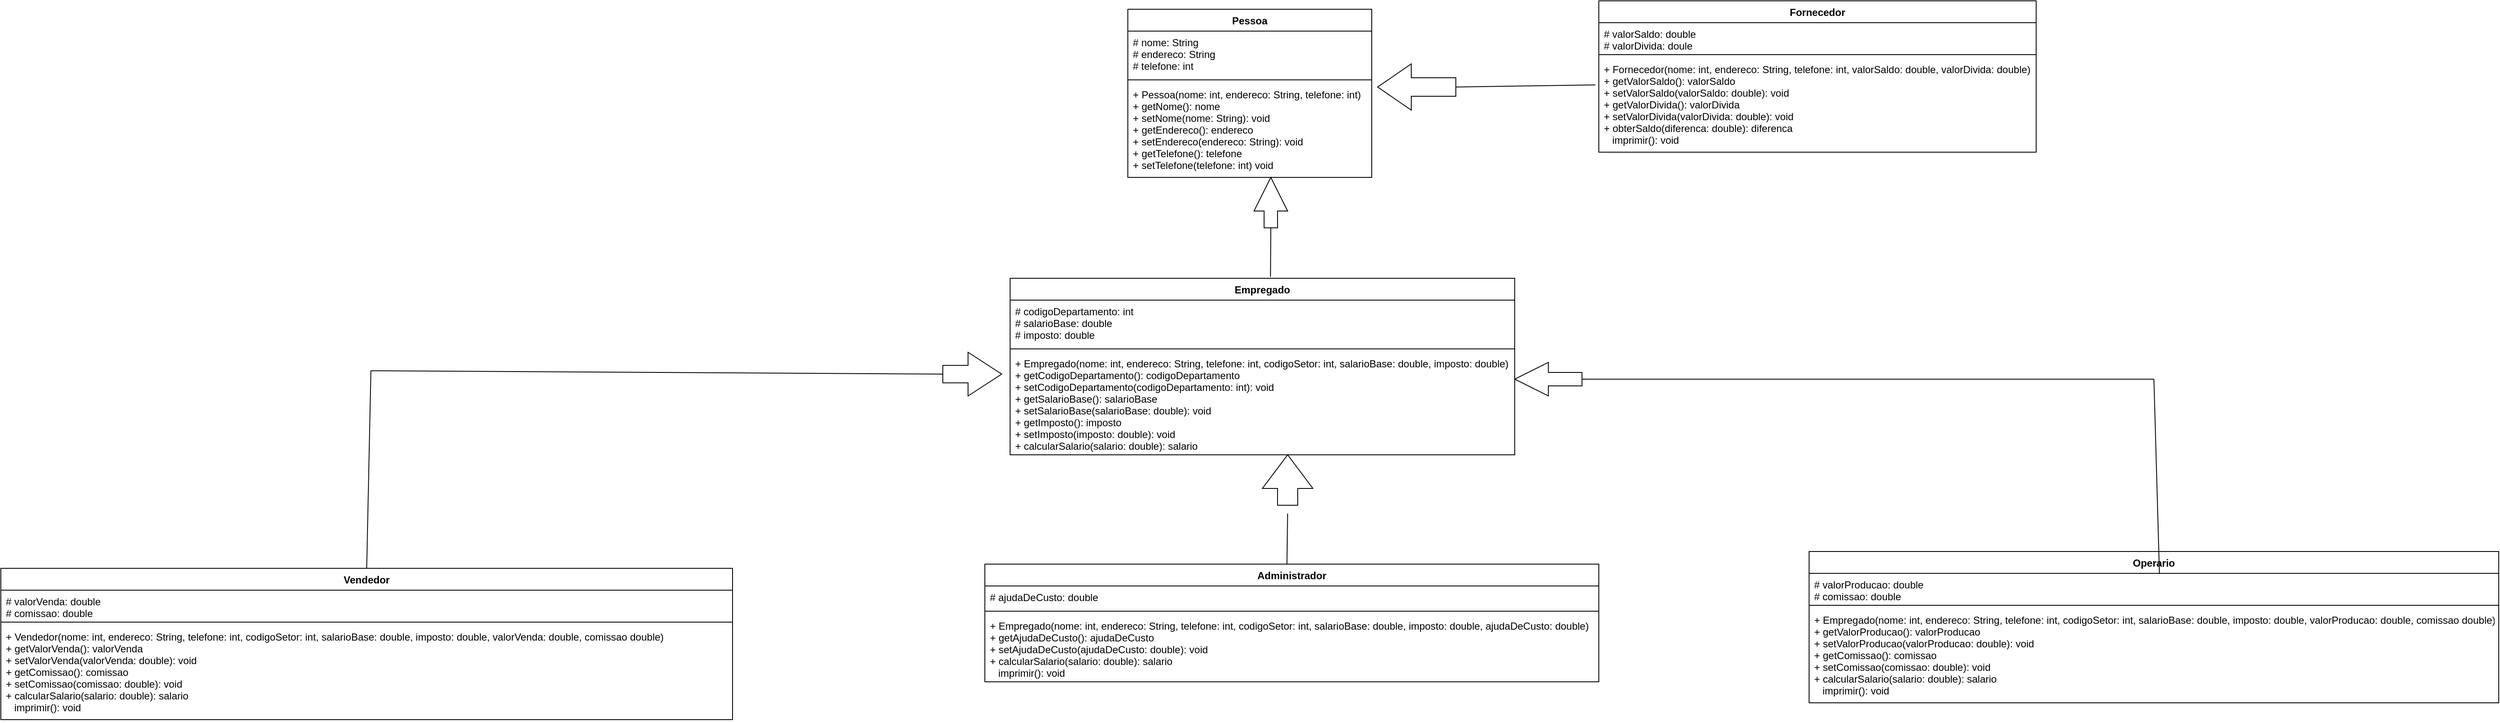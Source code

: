 <mxfile version="14.1.8" type="device"><diagram id="jLiCOq4i9PjvdO3-rFBS" name="Página-1"><mxGraphModel dx="1851" dy="1761" grid="1" gridSize="10" guides="1" tooltips="1" connect="1" arrows="1" fold="1" page="1" pageScale="1" pageWidth="827" pageHeight="1169" math="0" shadow="0"><root><mxCell id="0"/><mxCell id="1" parent="0"/><mxCell id="WeODCLiG49S0vQ6IMjJC-1" value="Pessoa" style="swimlane;fontStyle=1;align=center;verticalAlign=top;childLayout=stackLayout;horizontal=1;startSize=26;horizontalStack=0;resizeParent=1;resizeParentMax=0;resizeLast=0;collapsible=1;marginBottom=0;" parent="1" vertex="1"><mxGeometry x="530" y="-240" width="290" height="200" as="geometry"/></mxCell><mxCell id="WeODCLiG49S0vQ6IMjJC-2" value="# nome: String&#10;# endereco: String&#10;# telefone: int" style="text;strokeColor=none;fillColor=none;align=left;verticalAlign=top;spacingLeft=4;spacingRight=4;overflow=hidden;rotatable=0;points=[[0,0.5],[1,0.5]];portConstraint=eastwest;" parent="WeODCLiG49S0vQ6IMjJC-1" vertex="1"><mxGeometry y="26" width="290" height="54" as="geometry"/></mxCell><mxCell id="WeODCLiG49S0vQ6IMjJC-3" value="" style="line;strokeWidth=1;fillColor=none;align=left;verticalAlign=middle;spacingTop=-1;spacingLeft=3;spacingRight=3;rotatable=0;labelPosition=right;points=[];portConstraint=eastwest;" parent="WeODCLiG49S0vQ6IMjJC-1" vertex="1"><mxGeometry y="80" width="290" height="8" as="geometry"/></mxCell><mxCell id="WeODCLiG49S0vQ6IMjJC-4" value="+ Pessoa(nome: int, endereco: String, telefone: int)&#10;+ getNome(): nome&#10;+ setNome(nome: String): void&#10;+ getEndereco(): endereco&#10;+ setEndereco(endereco: String): void&#10;+ getTelefone(): telefone&#10;+ setTelefone(telefone: int) void&#10;" style="text;strokeColor=none;fillColor=none;align=left;verticalAlign=top;spacingLeft=4;spacingRight=4;overflow=hidden;rotatable=0;points=[[0,0.5],[1,0.5]];portConstraint=eastwest;" parent="WeODCLiG49S0vQ6IMjJC-1" vertex="1"><mxGeometry y="88" width="290" height="112" as="geometry"/></mxCell><mxCell id="WeODCLiG49S0vQ6IMjJC-9" value="Fornecedor" style="swimlane;fontStyle=1;align=center;verticalAlign=top;childLayout=stackLayout;horizontal=1;startSize=26;horizontalStack=0;resizeParent=1;resizeParentMax=0;resizeLast=0;collapsible=1;marginBottom=0;" parent="1" vertex="1"><mxGeometry x="1090" y="-250" width="520" height="180" as="geometry"/></mxCell><mxCell id="WeODCLiG49S0vQ6IMjJC-10" value="# valorSaldo: double&#10;# valorDivida: doule&#10;" style="text;strokeColor=none;fillColor=none;align=left;verticalAlign=top;spacingLeft=4;spacingRight=4;overflow=hidden;rotatable=0;points=[[0,0.5],[1,0.5]];portConstraint=eastwest;" parent="WeODCLiG49S0vQ6IMjJC-9" vertex="1"><mxGeometry y="26" width="520" height="34" as="geometry"/></mxCell><mxCell id="WeODCLiG49S0vQ6IMjJC-11" value="" style="line;strokeWidth=1;fillColor=none;align=left;verticalAlign=middle;spacingTop=-1;spacingLeft=3;spacingRight=3;rotatable=0;labelPosition=right;points=[];portConstraint=eastwest;" parent="WeODCLiG49S0vQ6IMjJC-9" vertex="1"><mxGeometry y="60" width="520" height="8" as="geometry"/></mxCell><mxCell id="WeODCLiG49S0vQ6IMjJC-12" value="+ Fornecedor(nome: int, endereco: String, telefone: int, valorSaldo: double, valorDivida: double)&#10;+ getValorSaldo(): valorSaldo&#10;+ setValorSaldo(valorSaldo: double): void&#10;+ getValorDivida(): valorDivida&#10;+ setValorDivida(valorDivida: double): void&#10;+ obterSaldo(diferenca: double): diferenca&#10;   imprimir(): void&#10;&#10;" style="text;strokeColor=none;fillColor=none;align=left;verticalAlign=top;spacingLeft=4;spacingRight=4;overflow=hidden;rotatable=0;points=[[0,0.5],[1,0.5]];portConstraint=eastwest;" parent="WeODCLiG49S0vQ6IMjJC-9" vertex="1"><mxGeometry y="68" width="520" height="112" as="geometry"/></mxCell><mxCell id="WeODCLiG49S0vQ6IMjJC-13" value="Empregado" style="swimlane;fontStyle=1;align=center;verticalAlign=top;childLayout=stackLayout;horizontal=1;startSize=26;horizontalStack=0;resizeParent=1;resizeParentMax=0;resizeLast=0;collapsible=1;marginBottom=0;" parent="1" vertex="1"><mxGeometry x="390" y="80" width="600" height="210" as="geometry"/></mxCell><mxCell id="WeODCLiG49S0vQ6IMjJC-14" value="# codigoDepartamento: int&#10;# salarioBase: double&#10;# imposto: double" style="text;strokeColor=none;fillColor=none;align=left;verticalAlign=top;spacingLeft=4;spacingRight=4;overflow=hidden;rotatable=0;points=[[0,0.5],[1,0.5]];portConstraint=eastwest;" parent="WeODCLiG49S0vQ6IMjJC-13" vertex="1"><mxGeometry y="26" width="600" height="54" as="geometry"/></mxCell><mxCell id="WeODCLiG49S0vQ6IMjJC-15" value="" style="line;strokeWidth=1;fillColor=none;align=left;verticalAlign=middle;spacingTop=-1;spacingLeft=3;spacingRight=3;rotatable=0;labelPosition=right;points=[];portConstraint=eastwest;" parent="WeODCLiG49S0vQ6IMjJC-13" vertex="1"><mxGeometry y="80" width="600" height="8" as="geometry"/></mxCell><mxCell id="WeODCLiG49S0vQ6IMjJC-16" value="+ Empregado(nome: int, endereco: String, telefone: int, codigoSetor: int, salarioBase: double, imposto: double)&#10;+ getCodigoDepartamento(): codigoDepartamento&#10;+ setCodigoDepartamento(codigoDepartamento: int): void&#10;+ getSalarioBase(): salarioBase&#10;+ setSalarioBase(salarioBase: double): void&#10;+ getImposto(): imposto&#10;+ setImposto(imposto: double): void&#10;+ calcularSalario(salario: double): salario" style="text;strokeColor=none;fillColor=none;align=left;verticalAlign=top;spacingLeft=4;spacingRight=4;overflow=hidden;rotatable=0;points=[[0,0.5],[1,0.5]];portConstraint=eastwest;" parent="WeODCLiG49S0vQ6IMjJC-13" vertex="1"><mxGeometry y="88" width="600" height="122" as="geometry"/></mxCell><mxCell id="WeODCLiG49S0vQ6IMjJC-17" value="Administrador" style="swimlane;fontStyle=1;align=center;verticalAlign=top;childLayout=stackLayout;horizontal=1;startSize=26;horizontalStack=0;resizeParent=1;resizeParentMax=0;resizeLast=0;collapsible=1;marginBottom=0;" parent="1" vertex="1"><mxGeometry x="360" y="420" width="730" height="140" as="geometry"/></mxCell><mxCell id="WeODCLiG49S0vQ6IMjJC-18" value="# ajudaDeCusto: double" style="text;strokeColor=none;fillColor=none;align=left;verticalAlign=top;spacingLeft=4;spacingRight=4;overflow=hidden;rotatable=0;points=[[0,0.5],[1,0.5]];portConstraint=eastwest;" parent="WeODCLiG49S0vQ6IMjJC-17" vertex="1"><mxGeometry y="26" width="730" height="26" as="geometry"/></mxCell><mxCell id="WeODCLiG49S0vQ6IMjJC-19" value="" style="line;strokeWidth=1;fillColor=none;align=left;verticalAlign=middle;spacingTop=-1;spacingLeft=3;spacingRight=3;rotatable=0;labelPosition=right;points=[];portConstraint=eastwest;" parent="WeODCLiG49S0vQ6IMjJC-17" vertex="1"><mxGeometry y="52" width="730" height="8" as="geometry"/></mxCell><mxCell id="WeODCLiG49S0vQ6IMjJC-20" value="+ Empregado(nome: int, endereco: String, telefone: int, codigoSetor: int, salarioBase: double, imposto: double, ajudaDeCusto: double)&#10;+ getAjudaDeCusto(): ajudaDeCusto&#10;+ setAjudaDeCusto(ajudaDeCusto: double): void&#10;+ calcularSalario(salario: double): salario&#10;   imprimir(): void&#10;&#10;" style="text;strokeColor=none;fillColor=none;align=left;verticalAlign=top;spacingLeft=4;spacingRight=4;overflow=hidden;rotatable=0;points=[[0,0.5],[1,0.5]];portConstraint=eastwest;" parent="WeODCLiG49S0vQ6IMjJC-17" vertex="1"><mxGeometry y="60" width="730" height="80" as="geometry"/></mxCell><mxCell id="WeODCLiG49S0vQ6IMjJC-21" value="Operario" style="swimlane;fontStyle=1;align=center;verticalAlign=top;childLayout=stackLayout;horizontal=1;startSize=26;horizontalStack=0;resizeParent=1;resizeParentMax=0;resizeLast=0;collapsible=1;marginBottom=0;" parent="1" vertex="1"><mxGeometry x="1340" y="405" width="820" height="180" as="geometry"/></mxCell><mxCell id="WeODCLiG49S0vQ6IMjJC-22" value="# valorProducao: double&#10;# comissao: double" style="text;strokeColor=none;fillColor=none;align=left;verticalAlign=top;spacingLeft=4;spacingRight=4;overflow=hidden;rotatable=0;points=[[0,0.5],[1,0.5]];portConstraint=eastwest;" parent="WeODCLiG49S0vQ6IMjJC-21" vertex="1"><mxGeometry y="26" width="820" height="34" as="geometry"/></mxCell><mxCell id="WeODCLiG49S0vQ6IMjJC-23" value="" style="line;strokeWidth=1;fillColor=none;align=left;verticalAlign=middle;spacingTop=-1;spacingLeft=3;spacingRight=3;rotatable=0;labelPosition=right;points=[];portConstraint=eastwest;" parent="WeODCLiG49S0vQ6IMjJC-21" vertex="1"><mxGeometry y="60" width="820" height="8" as="geometry"/></mxCell><mxCell id="WeODCLiG49S0vQ6IMjJC-24" value="+ Empregado(nome: int, endereco: String, telefone: int, codigoSetor: int, salarioBase: double, imposto: double, valorProducao: double, comissao double)&#10;+ getValorProducao(): valorProducao&#10;+ setValorProducao(valorProducao: double): void&#10;+ getComissao(): comissao&#10;+ setComissao(comissao: double): void&#10;+ calcularSalario(salario: double): salario&#10;   imprimir(): void&#10;&#10;" style="text;strokeColor=none;fillColor=none;align=left;verticalAlign=top;spacingLeft=4;spacingRight=4;overflow=hidden;rotatable=0;points=[[0,0.5],[1,0.5]];portConstraint=eastwest;" parent="WeODCLiG49S0vQ6IMjJC-21" vertex="1"><mxGeometry y="68" width="820" height="112" as="geometry"/></mxCell><mxCell id="WeODCLiG49S0vQ6IMjJC-25" value="Vendedor" style="swimlane;fontStyle=1;align=center;verticalAlign=top;childLayout=stackLayout;horizontal=1;startSize=26;horizontalStack=0;resizeParent=1;resizeParentMax=0;resizeLast=0;collapsible=1;marginBottom=0;" parent="1" vertex="1"><mxGeometry x="-810" y="425" width="870" height="180" as="geometry"/></mxCell><mxCell id="WeODCLiG49S0vQ6IMjJC-26" value="# valorVenda: double&#10;# comissao: double" style="text;strokeColor=none;fillColor=none;align=left;verticalAlign=top;spacingLeft=4;spacingRight=4;overflow=hidden;rotatable=0;points=[[0,0.5],[1,0.5]];portConstraint=eastwest;" parent="WeODCLiG49S0vQ6IMjJC-25" vertex="1"><mxGeometry y="26" width="870" height="34" as="geometry"/></mxCell><mxCell id="WeODCLiG49S0vQ6IMjJC-27" value="" style="line;strokeWidth=1;fillColor=none;align=left;verticalAlign=middle;spacingTop=-1;spacingLeft=3;spacingRight=3;rotatable=0;labelPosition=right;points=[];portConstraint=eastwest;" parent="WeODCLiG49S0vQ6IMjJC-25" vertex="1"><mxGeometry y="60" width="870" height="8" as="geometry"/></mxCell><mxCell id="WeODCLiG49S0vQ6IMjJC-28" value="+ Vendedor(nome: int, endereco: String, telefone: int, codigoSetor: int, salarioBase: double, imposto: double, valorVenda: double, comissao double)&#10;+ getValorVenda(): valorVenda&#10;+ setValorVenda(valorVenda: double): void&#10;+ getComissao(): comissao&#10;+ setComissao(comissao: double): void&#10;+ calcularSalario(salario: double): salario&#10;   imprimir(): void&#10;" style="text;strokeColor=none;fillColor=none;align=left;verticalAlign=top;spacingLeft=4;spacingRight=4;overflow=hidden;rotatable=0;points=[[0,0.5],[1,0.5]];portConstraint=eastwest;" parent="WeODCLiG49S0vQ6IMjJC-25" vertex="1"><mxGeometry y="68" width="870" height="112" as="geometry"/></mxCell><mxCell id="WeODCLiG49S0vQ6IMjJC-45" value="" style="html=1;shadow=0;dashed=0;align=center;verticalAlign=middle;shape=mxgraph.arrows2.arrow;dy=0.6;dx=40;direction=north;notch=0;" parent="1" vertex="1"><mxGeometry x="680" y="-40" width="40" height="60" as="geometry"/></mxCell><mxCell id="WeODCLiG49S0vQ6IMjJC-50" value="" style="endArrow=none;html=1;entryX=0;entryY=0.5;entryDx=0;entryDy=0;entryPerimeter=0;exitX=0.516;exitY=-0.008;exitDx=0;exitDy=0;exitPerimeter=0;" parent="1" source="WeODCLiG49S0vQ6IMjJC-13" target="WeODCLiG49S0vQ6IMjJC-45" edge="1"><mxGeometry width="50" height="50" relative="1" as="geometry"><mxPoint x="700" y="70" as="sourcePoint"/><mxPoint x="740" y="30" as="targetPoint"/></mxGeometry></mxCell><mxCell id="WeODCLiG49S0vQ6IMjJC-51" value="" style="html=1;shadow=0;dashed=0;align=center;verticalAlign=middle;shape=mxgraph.arrows2.arrow;dy=0.6;dx=40;flipH=1;notch=0;" parent="1" vertex="1"><mxGeometry x="827" y="-175" width="93" height="55" as="geometry"/></mxCell><mxCell id="WeODCLiG49S0vQ6IMjJC-52" value="" style="endArrow=none;html=1;exitX=0;exitY=0.5;exitDx=0;exitDy=0;exitPerimeter=0;" parent="1" source="WeODCLiG49S0vQ6IMjJC-51" edge="1"><mxGeometry width="50" height="50" relative="1" as="geometry"><mxPoint x="1030" y="-90" as="sourcePoint"/><mxPoint x="1086" y="-150" as="targetPoint"/></mxGeometry></mxCell><mxCell id="WeODCLiG49S0vQ6IMjJC-54" value="" style="html=1;shadow=0;dashed=0;align=center;verticalAlign=middle;shape=mxgraph.arrows2.arrow;dy=0.6;dx=40;direction=north;notch=0;" parent="1" vertex="1"><mxGeometry x="690" y="290" width="60" height="60" as="geometry"/></mxCell><mxCell id="WeODCLiG49S0vQ6IMjJC-55" value="" style="endArrow=none;html=1;exitX=0.492;exitY=0.002;exitDx=0;exitDy=0;exitPerimeter=0;" parent="1" source="WeODCLiG49S0vQ6IMjJC-17" edge="1"><mxGeometry width="50" height="50" relative="1" as="geometry"><mxPoint x="725" y="410" as="sourcePoint"/><mxPoint x="720" y="360" as="targetPoint"/></mxGeometry></mxCell><mxCell id="WeODCLiG49S0vQ6IMjJC-61" value="" style="html=1;shadow=0;dashed=0;align=center;verticalAlign=middle;shape=mxgraph.arrows2.arrow;dy=0.6;dx=40;notch=0;" parent="1" vertex="1"><mxGeometry x="310" y="168" width="70" height="52" as="geometry"/></mxCell><mxCell id="WeODCLiG49S0vQ6IMjJC-62" value="" style="endArrow=none;html=1;entryX=0;entryY=0.5;entryDx=0;entryDy=0;entryPerimeter=0;" parent="1" target="WeODCLiG49S0vQ6IMjJC-61" edge="1"><mxGeometry width="50" height="50" relative="1" as="geometry"><mxPoint x="-370" y="190" as="sourcePoint"/><mxPoint x="260" y="180" as="targetPoint"/></mxGeometry></mxCell><mxCell id="WeODCLiG49S0vQ6IMjJC-63" value="" style="endArrow=none;html=1;exitX=0.5;exitY=0;exitDx=0;exitDy=0;" parent="1" source="WeODCLiG49S0vQ6IMjJC-25" edge="1"><mxGeometry width="50" height="50" relative="1" as="geometry"><mxPoint x="-350" y="400" as="sourcePoint"/><mxPoint x="-370" y="190" as="targetPoint"/></mxGeometry></mxCell><mxCell id="WeODCLiG49S0vQ6IMjJC-64" value="" style="html=1;shadow=0;dashed=0;align=center;verticalAlign=middle;shape=mxgraph.arrows2.arrow;dy=0.6;dx=40;flipH=1;notch=0;" parent="1" vertex="1"><mxGeometry x="990" y="180" width="80" height="40" as="geometry"/></mxCell><mxCell id="WeODCLiG49S0vQ6IMjJC-65" value="" style="endArrow=none;html=1;exitX=0.508;exitY=0.143;exitDx=0;exitDy=0;exitPerimeter=0;" parent="1" source="WeODCLiG49S0vQ6IMjJC-21" edge="1"><mxGeometry width="50" height="50" relative="1" as="geometry"><mxPoint x="1760" y="390" as="sourcePoint"/><mxPoint x="1750" y="200" as="targetPoint"/></mxGeometry></mxCell><mxCell id="WeODCLiG49S0vQ6IMjJC-66" value="" style="endArrow=none;html=1;exitX=0;exitY=0.5;exitDx=0;exitDy=0;exitPerimeter=0;" parent="1" source="WeODCLiG49S0vQ6IMjJC-64" edge="1"><mxGeometry width="50" height="50" relative="1" as="geometry"><mxPoint x="1140" y="230" as="sourcePoint"/><mxPoint x="1750" y="200" as="targetPoint"/></mxGeometry></mxCell></root></mxGraphModel></diagram></mxfile>
